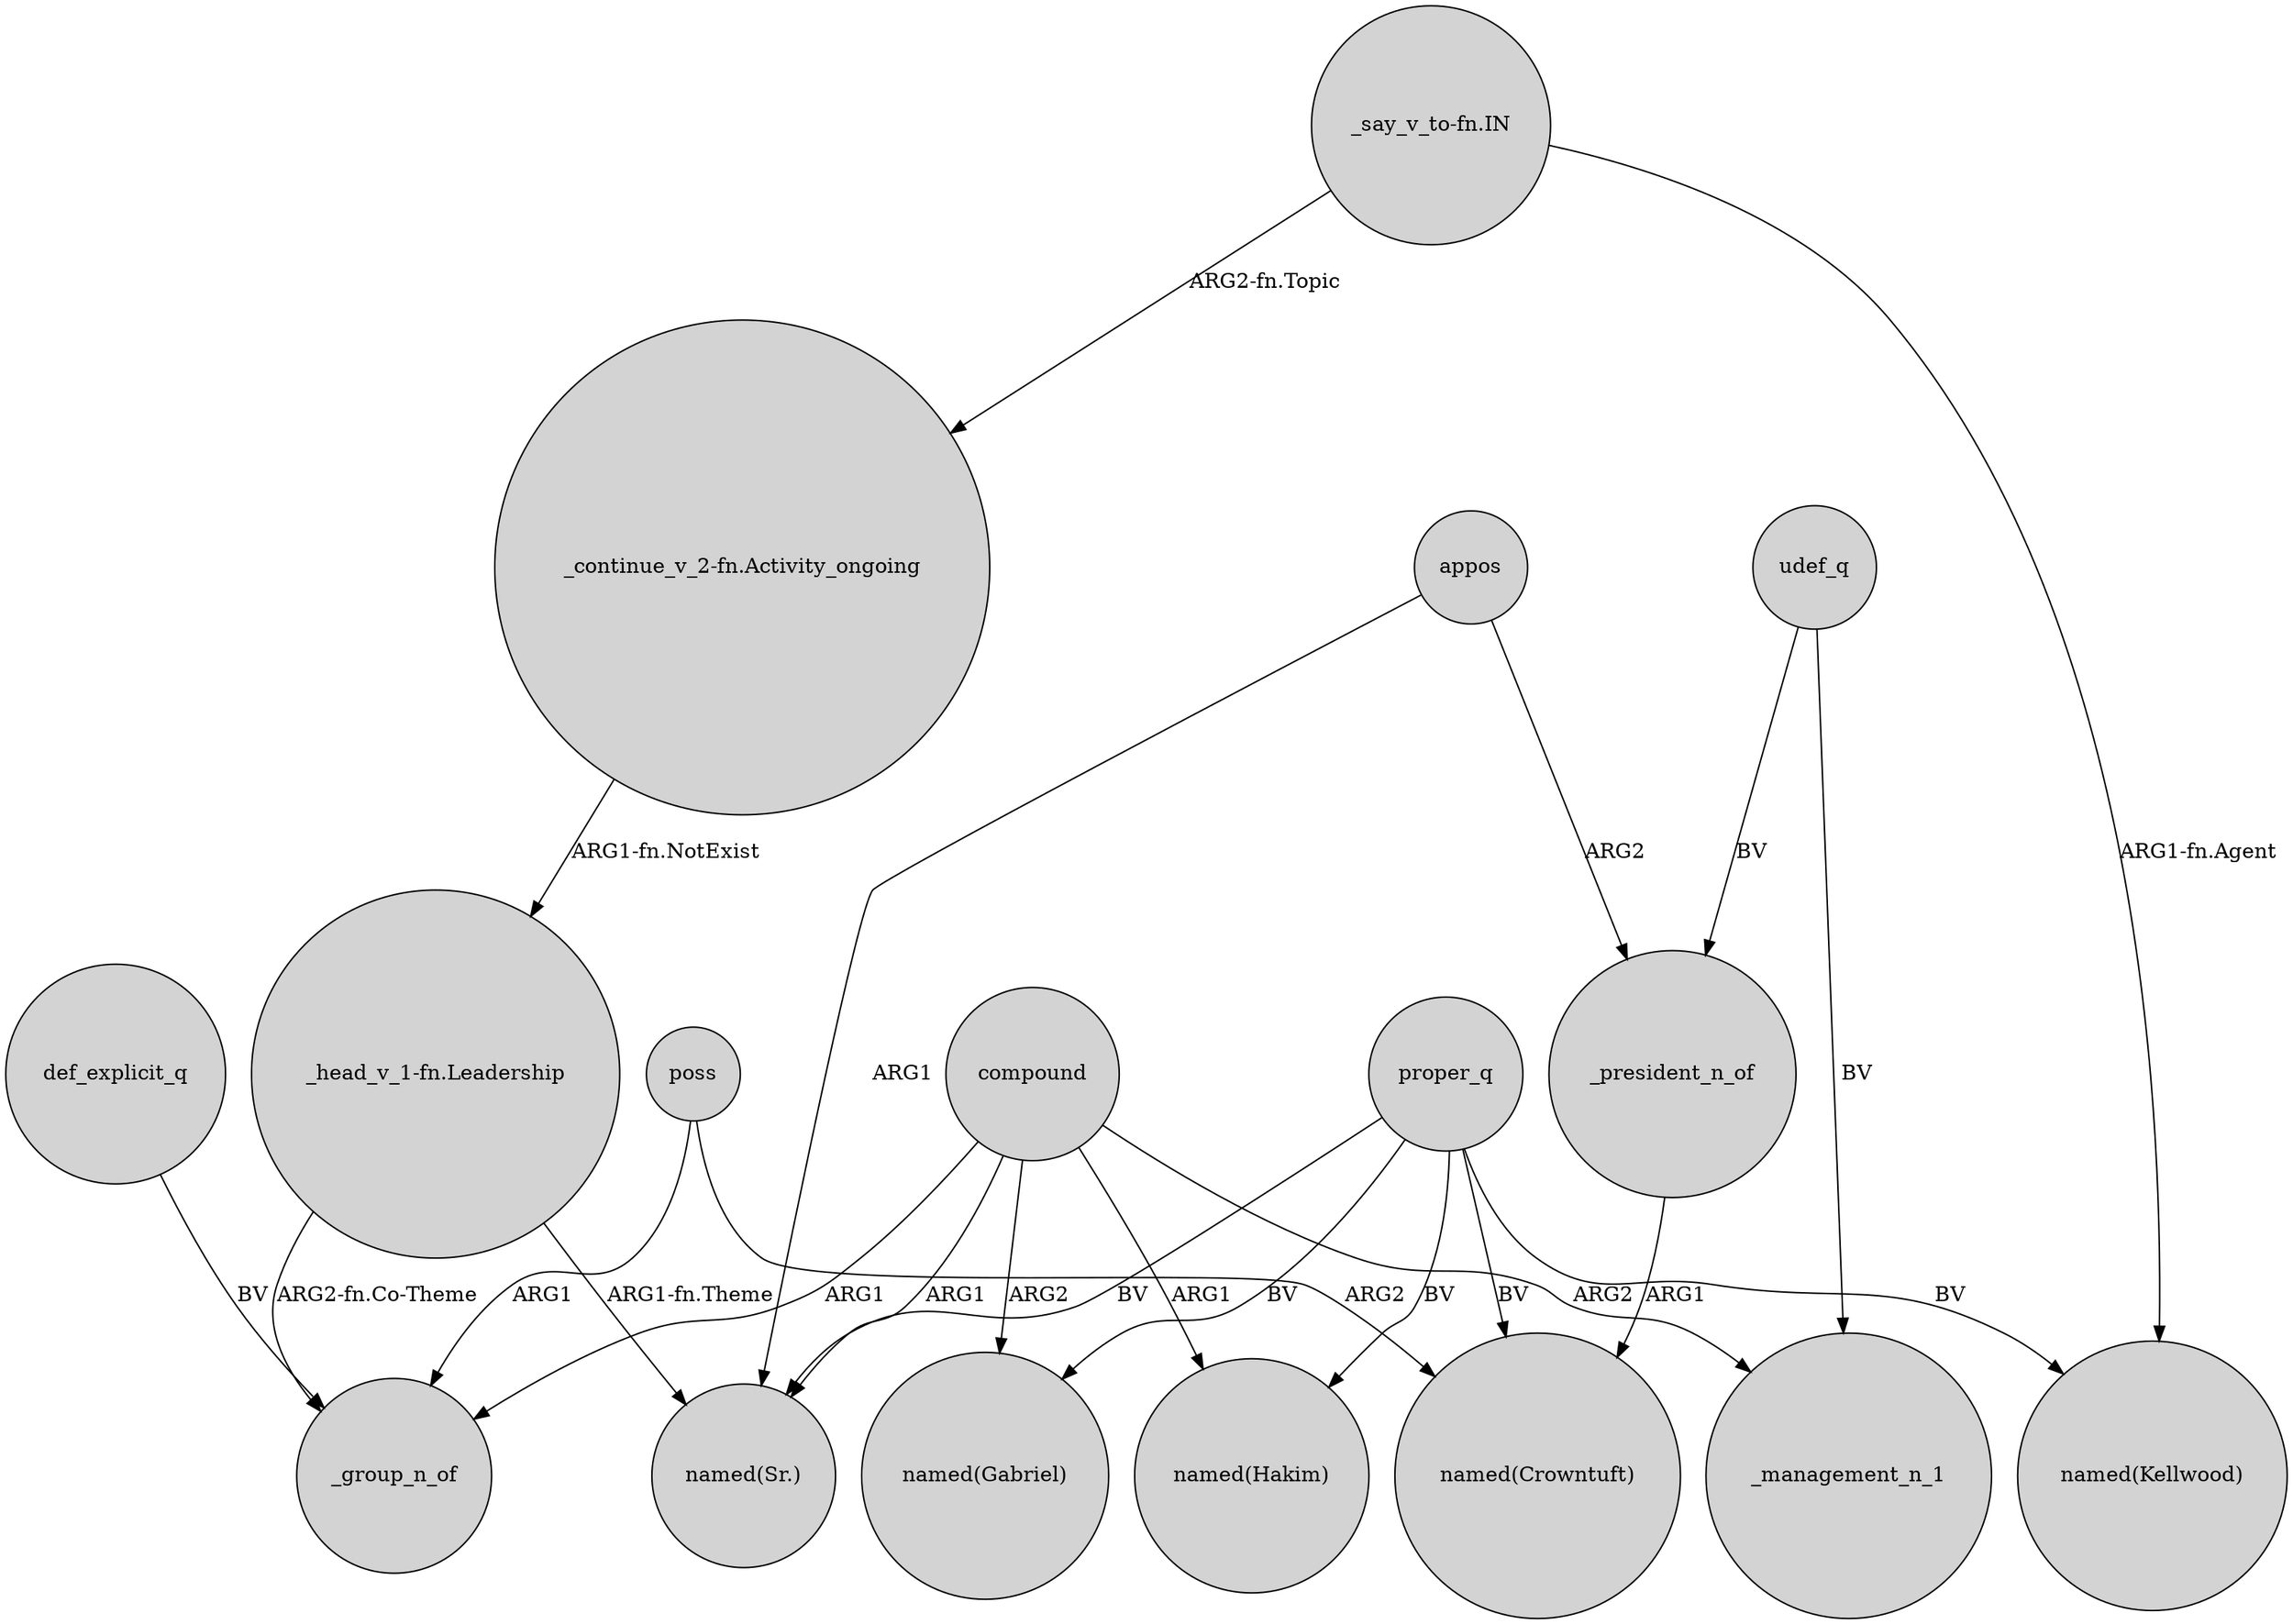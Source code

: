 digraph {
	node [shape=circle style=filled]
	proper_q -> "named(Sr.)" [label=BV]
	"_head_v_1-fn.Leadership" -> "named(Sr.)" [label="ARG1-fn.Theme"]
	proper_q -> "named(Crowntuft)" [label=BV]
	appos -> "named(Sr.)" [label=ARG1]
	def_explicit_q -> _group_n_of [label=BV]
	compound -> "named(Hakim)" [label=ARG1]
	compound -> _management_n_1 [label=ARG2]
	proper_q -> "named(Hakim)" [label=BV]
	poss -> _group_n_of [label=ARG1]
	udef_q -> _management_n_1 [label=BV]
	"_say_v_to-fn.IN" -> "_continue_v_2-fn.Activity_ongoing" [label="ARG2-fn.Topic"]
	compound -> "named(Sr.)" [label=ARG1]
	appos -> _president_n_of [label=ARG2]
	compound -> "named(Gabriel)" [label=ARG2]
	udef_q -> _president_n_of [label=BV]
	compound -> _group_n_of [label=ARG1]
	"_head_v_1-fn.Leadership" -> _group_n_of [label="ARG2-fn.Co-Theme"]
	poss -> "named(Crowntuft)" [label=ARG2]
	"_continue_v_2-fn.Activity_ongoing" -> "_head_v_1-fn.Leadership" [label="ARG1-fn.NotExist"]
	proper_q -> "named(Gabriel)" [label=BV]
	_president_n_of -> "named(Crowntuft)" [label=ARG1]
	proper_q -> "named(Kellwood)" [label=BV]
	"_say_v_to-fn.IN" -> "named(Kellwood)" [label="ARG1-fn.Agent"]
}

